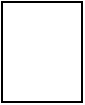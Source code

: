 <mxfile version="28.1.1">
  <diagram name="第 1 页" id="YzDjJF2yYc8Z0HYTVlCp">
    <mxGraphModel dx="1018" dy="604" grid="1" gridSize="10" guides="1" tooltips="1" connect="1" arrows="1" fold="1" page="1" pageScale="1" pageWidth="827" pageHeight="1169" math="0" shadow="0">
      <root>
        <mxCell id="0" />
        <mxCell id="1" parent="0" />
        <mxCell id="VGK2pPzsugfe6dIoOSsi-1" value="" style="rounded=0;whiteSpace=wrap;html=1;" parent="1" vertex="1">
          <mxGeometry x="210" y="160" width="40" height="50" as="geometry" />
        </mxCell>
      </root>
    </mxGraphModel>
  </diagram>
</mxfile>
